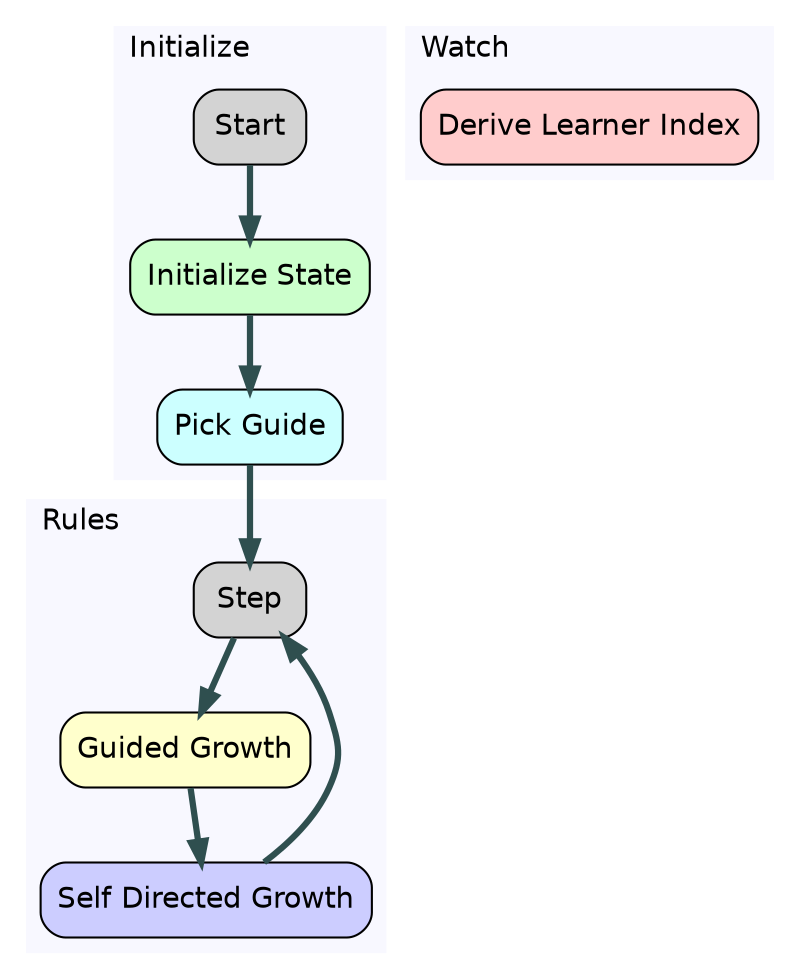 digraph learner {
	compound=true;
	iteration [fontname=Helvetica,shape=box,fillcolor=lightgray,style="filled,rounded",label="Step"];
	start [fontname=Helvetica,shape=box,fillcolor=lightgray,style="filled,rounded",label="Start"];
	subgraph clusterWatch {
		label="Watch";
		fontname=Helvetica;
		style=filled;
		color=white;
		fillcolor=ghostwhite;
		labeljust=l;
		deriveLearnerIndex [shape=box,style="rounded,filled",fontname=Helvetica,color=black,fillcolor="0.0, 0.2, 1.0",label="Derive Learner Index",URL="learner_deriveLearnerIndex.svg"];
	}
	subgraph clusterRule {
		label="Rules";
		fontname=Helvetica;
		style=filled;
		color=white;
		fillcolor=ghostwhite;
		labeljust=l;
		guidedGrowth [shape=box,style="rounded,filled",fontname=Helvetica,color=black,fillcolor="0.166, 0.2, 1.0",label="Guided Growth",URL="learner_guidedGrowth.svg"];
		selfDirectedGrowth [shape=box,style="rounded,filled",fontname=Helvetica,color=black,fillcolor="0.666, 0.2, 1.0",label="Self Directed Growth",URL="learner_selfDirectedGrowth.svg"];
		iteration -> guidedGrowth->selfDirectedGrowth -> iteration [color=darkslategray,penwidth=3.0];
	}
	subgraph clusterInit {
		label="Initialize";
		fontname=Helvetica;
		style=filled;
		color=white;
		fillcolor=ghostwhite;
		labeljust=l;
		initializeState [shape=box,style="rounded,filled",fontname=Helvetica,color=black,fillcolor="0.333, 0.2, 1.0",label="Initialize State",URL="learner_initializeState.svg"];
		pickGuide [shape=box,style="rounded,filled",fontname=Helvetica,color=black,fillcolor="0.5, 0.2, 1.0",label="Pick Guide",URL="learner_pickGuide.svg"];
		start -> initializeState->pickGuide -> iteration [color=darkslategray,penwidth=3.0];
	}
}
